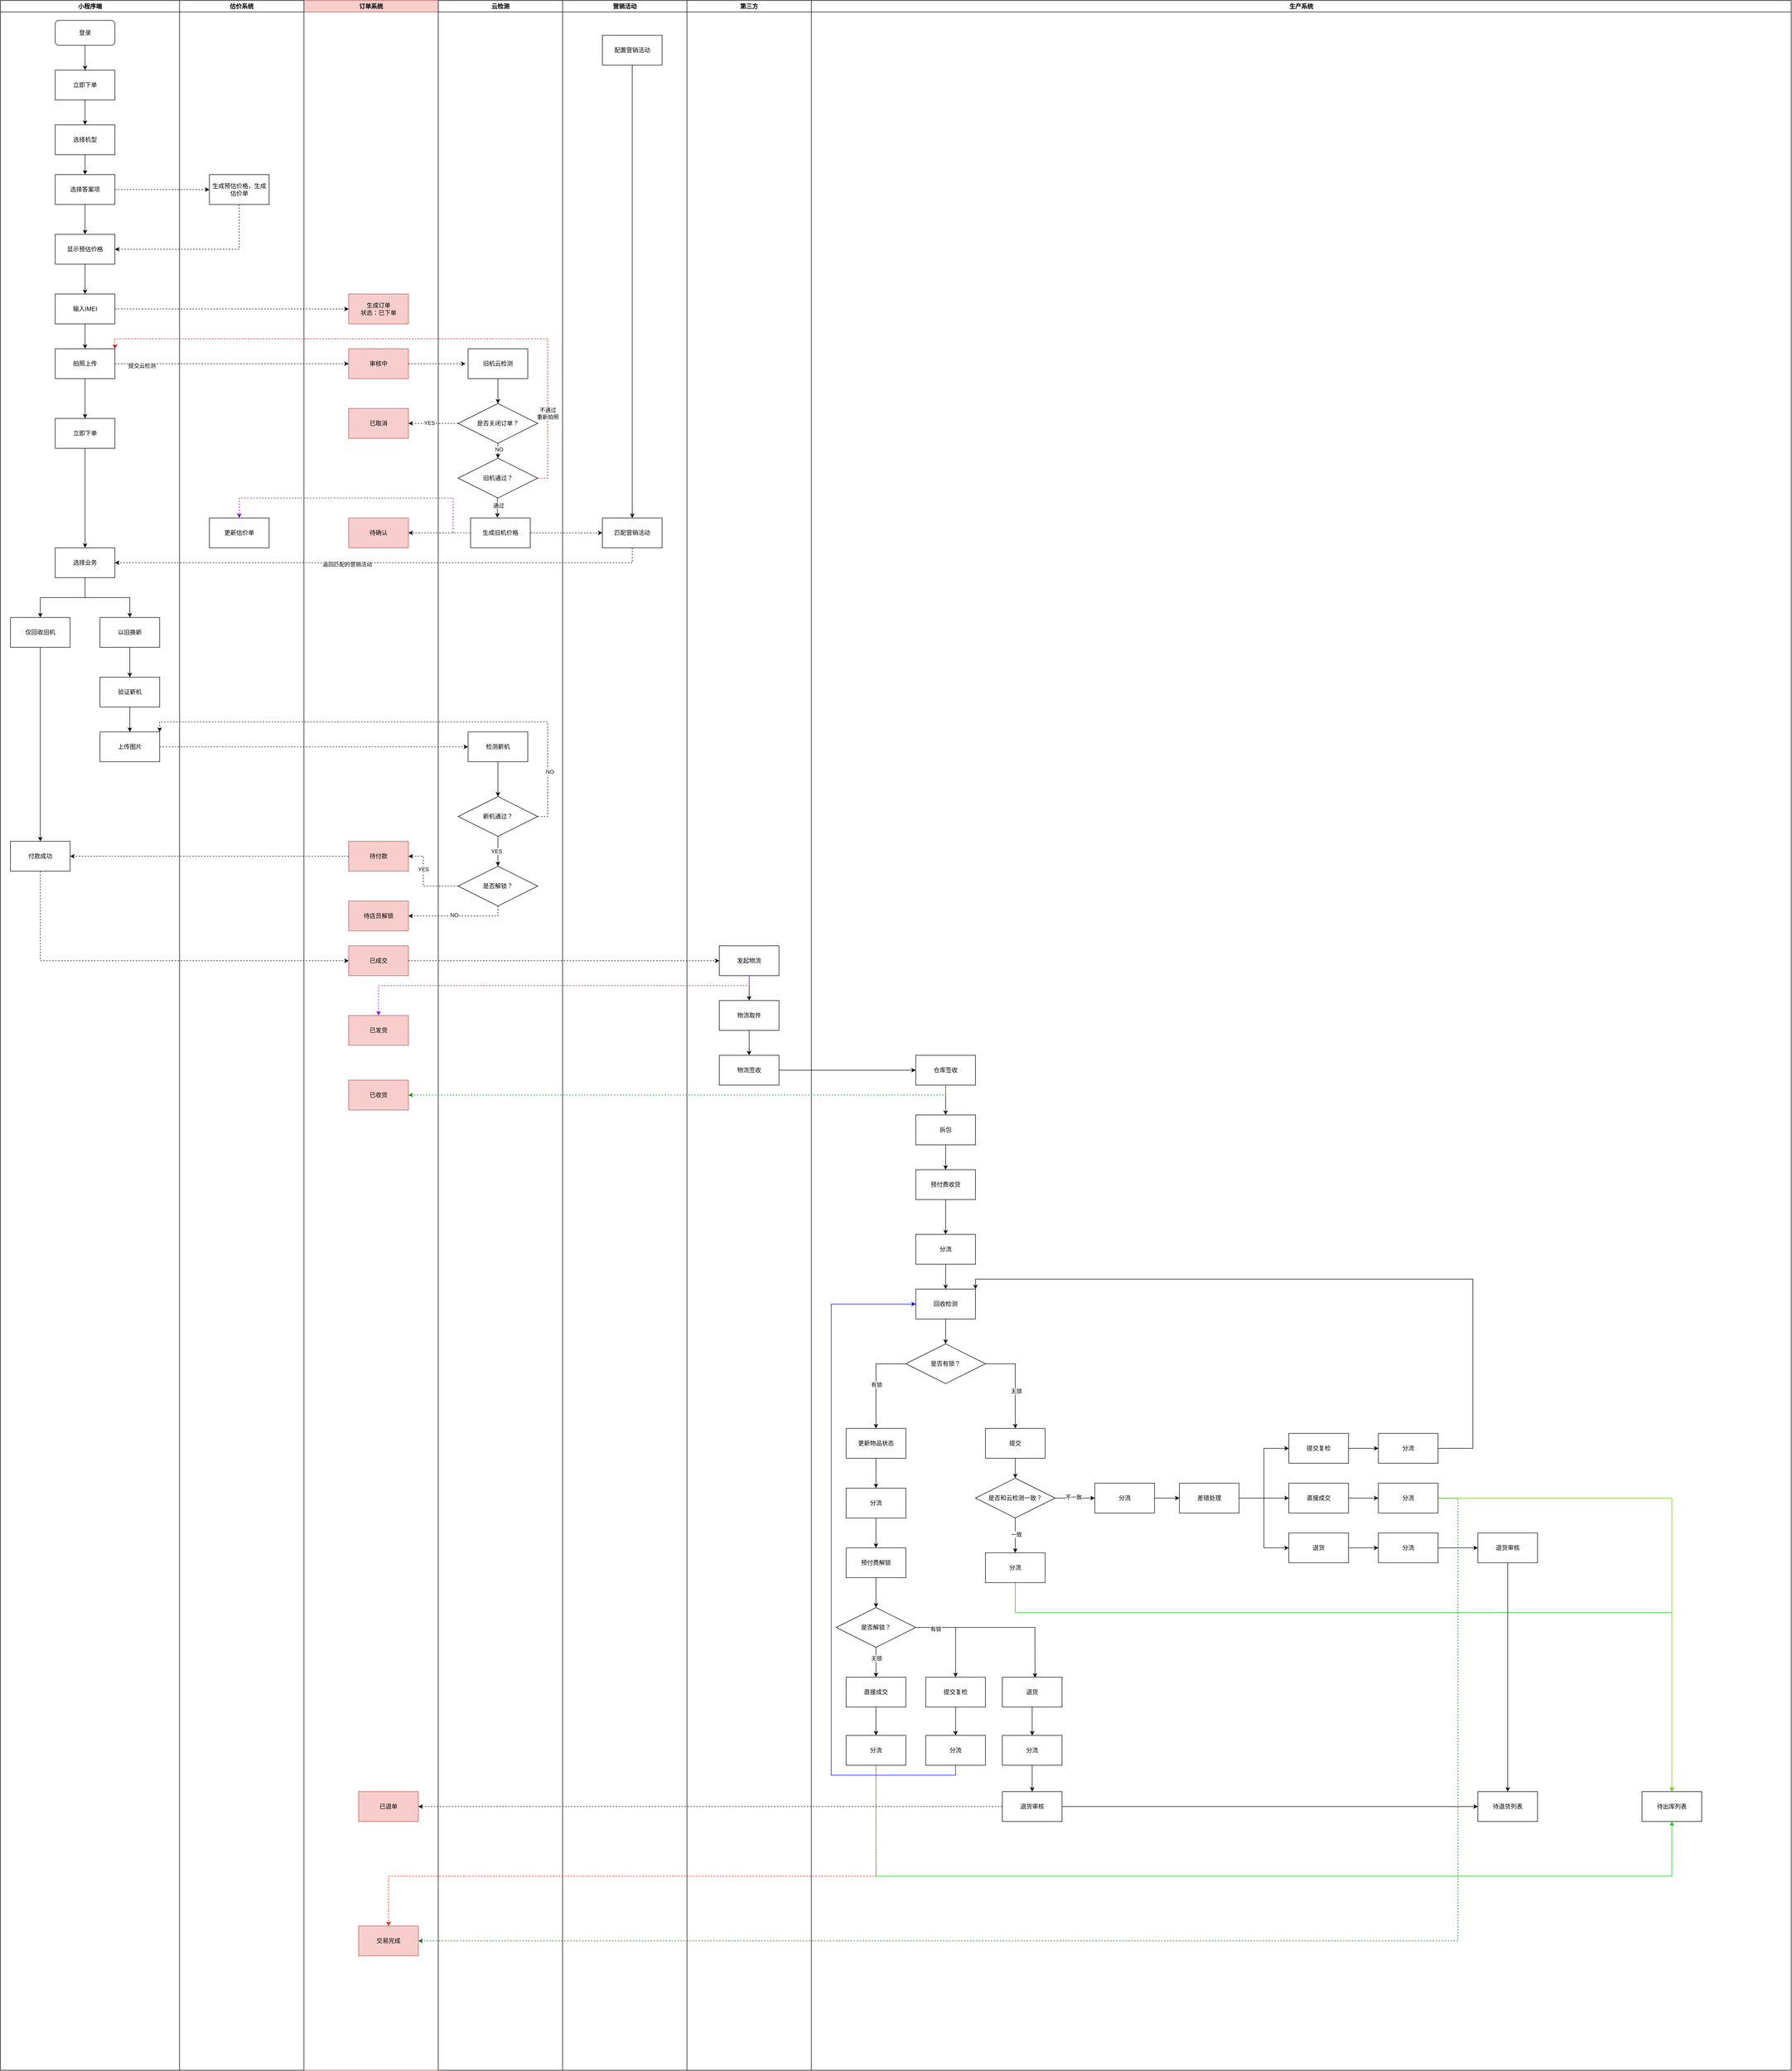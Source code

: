 <mxfile version="21.6.7" type="github">
  <diagram name="第 1 页" id="XB4oAmjrCm1BLJ8wPRMQ">
    <mxGraphModel dx="2555" dy="1794" grid="1" gridSize="10" guides="1" tooltips="1" connect="1" arrows="1" fold="1" page="1" pageScale="1" pageWidth="827" pageHeight="1169" math="0" shadow="0">
      <root>
        <mxCell id="0" />
        <mxCell id="1" parent="0" />
        <mxCell id="VIgHkrXqZLJcSK31Eves-15" value="小程序端" style="swimlane;whiteSpace=wrap;html=1;" vertex="1" parent="1">
          <mxGeometry x="-480" y="-40" width="360" height="4160" as="geometry" />
        </mxCell>
        <mxCell id="VIgHkrXqZLJcSK31Eves-31" style="edgeStyle=orthogonalEdgeStyle;rounded=0;orthogonalLoop=1;jettySize=auto;html=1;exitX=0.5;exitY=1;exitDx=0;exitDy=0;" edge="1" parent="VIgHkrXqZLJcSK31Eves-15" source="VIgHkrXqZLJcSK31Eves-22" target="VIgHkrXqZLJcSK31Eves-30">
          <mxGeometry relative="1" as="geometry" />
        </mxCell>
        <mxCell id="VIgHkrXqZLJcSK31Eves-22" value="登录" style="rounded=1;whiteSpace=wrap;html=1;" vertex="1" parent="VIgHkrXqZLJcSK31Eves-15">
          <mxGeometry x="110" y="40" width="120" height="50" as="geometry" />
        </mxCell>
        <mxCell id="VIgHkrXqZLJcSK31Eves-42" style="edgeStyle=orthogonalEdgeStyle;rounded=0;orthogonalLoop=1;jettySize=auto;html=1;entryX=0.5;entryY=0;entryDx=0;entryDy=0;" edge="1" parent="VIgHkrXqZLJcSK31Eves-15" source="VIgHkrXqZLJcSK31Eves-30" target="VIgHkrXqZLJcSK31Eves-41">
          <mxGeometry relative="1" as="geometry" />
        </mxCell>
        <mxCell id="VIgHkrXqZLJcSK31Eves-30" value="立即下单" style="rounded=0;whiteSpace=wrap;html=1;" vertex="1" parent="VIgHkrXqZLJcSK31Eves-15">
          <mxGeometry x="110" y="140" width="120" height="60" as="geometry" />
        </mxCell>
        <mxCell id="VIgHkrXqZLJcSK31Eves-43" style="edgeStyle=orthogonalEdgeStyle;rounded=0;orthogonalLoop=1;jettySize=auto;html=1;" edge="1" parent="VIgHkrXqZLJcSK31Eves-15" source="VIgHkrXqZLJcSK31Eves-41" target="VIgHkrXqZLJcSK31Eves-40">
          <mxGeometry relative="1" as="geometry" />
        </mxCell>
        <mxCell id="VIgHkrXqZLJcSK31Eves-41" value="选择机型" style="rounded=0;whiteSpace=wrap;html=1;" vertex="1" parent="VIgHkrXqZLJcSK31Eves-15">
          <mxGeometry x="110" y="250" width="120" height="60" as="geometry" />
        </mxCell>
        <mxCell id="VIgHkrXqZLJcSK31Eves-58" style="edgeStyle=orthogonalEdgeStyle;rounded=0;orthogonalLoop=1;jettySize=auto;html=1;exitX=0.5;exitY=1;exitDx=0;exitDy=0;" edge="1" parent="VIgHkrXqZLJcSK31Eves-15" source="VIgHkrXqZLJcSK31Eves-40" target="VIgHkrXqZLJcSK31Eves-51">
          <mxGeometry relative="1" as="geometry" />
        </mxCell>
        <mxCell id="VIgHkrXqZLJcSK31Eves-40" value="选择答案项" style="rounded=0;whiteSpace=wrap;html=1;" vertex="1" parent="VIgHkrXqZLJcSK31Eves-15">
          <mxGeometry x="110" y="350" width="120" height="60" as="geometry" />
        </mxCell>
        <mxCell id="VIgHkrXqZLJcSK31Eves-55" style="edgeStyle=orthogonalEdgeStyle;rounded=0;orthogonalLoop=1;jettySize=auto;html=1;exitX=0.5;exitY=1;exitDx=0;exitDy=0;entryX=0.5;entryY=0;entryDx=0;entryDy=0;" edge="1" parent="VIgHkrXqZLJcSK31Eves-15" source="VIgHkrXqZLJcSK31Eves-51" target="VIgHkrXqZLJcSK31Eves-50">
          <mxGeometry relative="1" as="geometry" />
        </mxCell>
        <mxCell id="VIgHkrXqZLJcSK31Eves-51" value="显示预估价格" style="rounded=0;whiteSpace=wrap;html=1;" vertex="1" parent="VIgHkrXqZLJcSK31Eves-15">
          <mxGeometry x="110" y="470" width="120" height="60" as="geometry" />
        </mxCell>
        <mxCell id="VIgHkrXqZLJcSK31Eves-63" style="edgeStyle=orthogonalEdgeStyle;rounded=0;orthogonalLoop=1;jettySize=auto;html=1;exitX=0.5;exitY=1;exitDx=0;exitDy=0;" edge="1" parent="VIgHkrXqZLJcSK31Eves-15" source="VIgHkrXqZLJcSK31Eves-50" target="VIgHkrXqZLJcSK31Eves-49">
          <mxGeometry relative="1" as="geometry" />
        </mxCell>
        <mxCell id="VIgHkrXqZLJcSK31Eves-50" value="输入IMEI" style="rounded=0;whiteSpace=wrap;html=1;" vertex="1" parent="VIgHkrXqZLJcSK31Eves-15">
          <mxGeometry x="110" y="590" width="120" height="60" as="geometry" />
        </mxCell>
        <mxCell id="VIgHkrXqZLJcSK31Eves-71" style="edgeStyle=orthogonalEdgeStyle;rounded=0;orthogonalLoop=1;jettySize=auto;html=1;exitX=0.5;exitY=1;exitDx=0;exitDy=0;entryX=0.5;entryY=0;entryDx=0;entryDy=0;" edge="1" parent="VIgHkrXqZLJcSK31Eves-15" source="VIgHkrXqZLJcSK31Eves-49" target="VIgHkrXqZLJcSK31Eves-47">
          <mxGeometry relative="1" as="geometry" />
        </mxCell>
        <mxCell id="VIgHkrXqZLJcSK31Eves-49" value="拍照上传" style="rounded=0;whiteSpace=wrap;html=1;" vertex="1" parent="VIgHkrXqZLJcSK31Eves-15">
          <mxGeometry x="110" y="700" width="120" height="60" as="geometry" />
        </mxCell>
        <mxCell id="VIgHkrXqZLJcSK31Eves-89" style="edgeStyle=orthogonalEdgeStyle;rounded=0;orthogonalLoop=1;jettySize=auto;html=1;exitX=0.5;exitY=1;exitDx=0;exitDy=0;entryX=0.5;entryY=0;entryDx=0;entryDy=0;" edge="1" parent="VIgHkrXqZLJcSK31Eves-15" source="VIgHkrXqZLJcSK31Eves-47" target="VIgHkrXqZLJcSK31Eves-77">
          <mxGeometry relative="1" as="geometry" />
        </mxCell>
        <mxCell id="VIgHkrXqZLJcSK31Eves-47" value="立即下单" style="rounded=0;whiteSpace=wrap;html=1;" vertex="1" parent="VIgHkrXqZLJcSK31Eves-15">
          <mxGeometry x="110" y="840" width="120" height="60" as="geometry" />
        </mxCell>
        <mxCell id="VIgHkrXqZLJcSK31Eves-91" style="edgeStyle=orthogonalEdgeStyle;rounded=0;orthogonalLoop=1;jettySize=auto;html=1;exitX=0.5;exitY=1;exitDx=0;exitDy=0;entryX=0.5;entryY=0;entryDx=0;entryDy=0;" edge="1" parent="VIgHkrXqZLJcSK31Eves-15" source="VIgHkrXqZLJcSK31Eves-77" target="VIgHkrXqZLJcSK31Eves-46">
          <mxGeometry relative="1" as="geometry" />
        </mxCell>
        <mxCell id="VIgHkrXqZLJcSK31Eves-92" style="edgeStyle=orthogonalEdgeStyle;rounded=0;orthogonalLoop=1;jettySize=auto;html=1;exitX=0.5;exitY=1;exitDx=0;exitDy=0;entryX=0.5;entryY=0;entryDx=0;entryDy=0;" edge="1" parent="VIgHkrXqZLJcSK31Eves-15" source="VIgHkrXqZLJcSK31Eves-77" target="VIgHkrXqZLJcSK31Eves-90">
          <mxGeometry relative="1" as="geometry" />
        </mxCell>
        <mxCell id="VIgHkrXqZLJcSK31Eves-77" value="选择业务" style="rounded=0;whiteSpace=wrap;html=1;" vertex="1" parent="VIgHkrXqZLJcSK31Eves-15">
          <mxGeometry x="110" y="1100" width="120" height="60" as="geometry" />
        </mxCell>
        <mxCell id="VIgHkrXqZLJcSK31Eves-131" style="edgeStyle=orthogonalEdgeStyle;rounded=0;orthogonalLoop=1;jettySize=auto;html=1;exitX=0.5;exitY=1;exitDx=0;exitDy=0;entryX=0.5;entryY=0;entryDx=0;entryDy=0;" edge="1" parent="VIgHkrXqZLJcSK31Eves-15" source="VIgHkrXqZLJcSK31Eves-46" target="VIgHkrXqZLJcSK31Eves-100">
          <mxGeometry relative="1" as="geometry" />
        </mxCell>
        <mxCell id="VIgHkrXqZLJcSK31Eves-46" value="仅回收旧机" style="rounded=0;whiteSpace=wrap;html=1;" vertex="1" parent="VIgHkrXqZLJcSK31Eves-15">
          <mxGeometry x="20" y="1240" width="120" height="60" as="geometry" />
        </mxCell>
        <mxCell id="VIgHkrXqZLJcSK31Eves-127" style="edgeStyle=orthogonalEdgeStyle;rounded=0;orthogonalLoop=1;jettySize=auto;html=1;exitX=0.5;exitY=1;exitDx=0;exitDy=0;" edge="1" parent="VIgHkrXqZLJcSK31Eves-15" source="VIgHkrXqZLJcSK31Eves-90" target="VIgHkrXqZLJcSK31Eves-76">
          <mxGeometry relative="1" as="geometry" />
        </mxCell>
        <mxCell id="VIgHkrXqZLJcSK31Eves-90" value="以旧换新" style="rounded=0;whiteSpace=wrap;html=1;" vertex="1" parent="VIgHkrXqZLJcSK31Eves-15">
          <mxGeometry x="200" y="1240" width="120" height="60" as="geometry" />
        </mxCell>
        <mxCell id="VIgHkrXqZLJcSK31Eves-128" style="edgeStyle=orthogonalEdgeStyle;rounded=0;orthogonalLoop=1;jettySize=auto;html=1;exitX=0.5;exitY=1;exitDx=0;exitDy=0;entryX=0.5;entryY=0;entryDx=0;entryDy=0;" edge="1" parent="VIgHkrXqZLJcSK31Eves-15" source="VIgHkrXqZLJcSK31Eves-76" target="VIgHkrXqZLJcSK31Eves-79">
          <mxGeometry relative="1" as="geometry" />
        </mxCell>
        <mxCell id="VIgHkrXqZLJcSK31Eves-76" value="验证新机" style="rounded=0;whiteSpace=wrap;html=1;" vertex="1" parent="VIgHkrXqZLJcSK31Eves-15">
          <mxGeometry x="200" y="1360" width="120" height="60" as="geometry" />
        </mxCell>
        <mxCell id="VIgHkrXqZLJcSK31Eves-94" style="edgeStyle=orthogonalEdgeStyle;rounded=0;orthogonalLoop=1;jettySize=auto;html=1;exitX=1;exitY=0.5;exitDx=0;exitDy=0;dashed=1;" edge="1" parent="VIgHkrXqZLJcSK31Eves-15" source="VIgHkrXqZLJcSK31Eves-79">
          <mxGeometry relative="1" as="geometry">
            <mxPoint x="940" y="1500" as="targetPoint" />
          </mxGeometry>
        </mxCell>
        <mxCell id="VIgHkrXqZLJcSK31Eves-79" value="上传图片" style="rounded=0;whiteSpace=wrap;html=1;" vertex="1" parent="VIgHkrXqZLJcSK31Eves-15">
          <mxGeometry x="200" y="1470" width="120" height="60" as="geometry" />
        </mxCell>
        <mxCell id="VIgHkrXqZLJcSK31Eves-100" value="付款成功" style="rounded=0;whiteSpace=wrap;html=1;" vertex="1" parent="VIgHkrXqZLJcSK31Eves-15">
          <mxGeometry x="20" y="1690" width="120" height="60" as="geometry" />
        </mxCell>
        <mxCell id="VIgHkrXqZLJcSK31Eves-17" value="订单系统" style="swimlane;whiteSpace=wrap;html=1;startSize=23;fillColor=#f8cecc;strokeColor=#b85450;" vertex="1" parent="1">
          <mxGeometry x="130" y="-40" width="270" height="4160" as="geometry" />
        </mxCell>
        <mxCell id="VIgHkrXqZLJcSK31Eves-56" value="生成订单&lt;br&gt;状态：已下单" style="rounded=0;whiteSpace=wrap;html=1;fillColor=#f8cecc;strokeColor=#b85450;" vertex="1" parent="VIgHkrXqZLJcSK31Eves-17">
          <mxGeometry x="90" y="590" width="120" height="60" as="geometry" />
        </mxCell>
        <mxCell id="VIgHkrXqZLJcSK31Eves-38" value="审核中" style="rounded=0;whiteSpace=wrap;html=1;fillColor=#f8cecc;strokeColor=#b85450;" vertex="1" parent="VIgHkrXqZLJcSK31Eves-17">
          <mxGeometry x="90" y="700" width="120" height="60" as="geometry" />
        </mxCell>
        <mxCell id="VIgHkrXqZLJcSK31Eves-259" value="已取消" style="rounded=0;whiteSpace=wrap;html=1;fillColor=#f8cecc;strokeColor=#b85450;" vertex="1" parent="VIgHkrXqZLJcSK31Eves-17">
          <mxGeometry x="90" y="820" width="120" height="60" as="geometry" />
        </mxCell>
        <mxCell id="VIgHkrXqZLJcSK31Eves-265" value="待确认" style="rounded=0;whiteSpace=wrap;html=1;fillColor=#f8cecc;strokeColor=#b85450;" vertex="1" parent="VIgHkrXqZLJcSK31Eves-17">
          <mxGeometry x="90" y="1040" width="120" height="60" as="geometry" />
        </mxCell>
        <mxCell id="VIgHkrXqZLJcSK31Eves-268" value="已成交" style="rounded=0;whiteSpace=wrap;html=1;fillColor=#f8cecc;strokeColor=#b85450;" vertex="1" parent="VIgHkrXqZLJcSK31Eves-17">
          <mxGeometry x="90" y="1900" width="120" height="60" as="geometry" />
        </mxCell>
        <mxCell id="VIgHkrXqZLJcSK31Eves-271" value="待店员解锁" style="rounded=0;whiteSpace=wrap;html=1;fillColor=#f8cecc;strokeColor=#b85450;" vertex="1" parent="VIgHkrXqZLJcSK31Eves-17">
          <mxGeometry x="90" y="1810" width="120" height="60" as="geometry" />
        </mxCell>
        <mxCell id="VIgHkrXqZLJcSK31Eves-274" value="待付款" style="rounded=0;whiteSpace=wrap;html=1;fillColor=#f8cecc;strokeColor=#b85450;" vertex="1" parent="VIgHkrXqZLJcSK31Eves-17">
          <mxGeometry x="90" y="1690" width="120" height="60" as="geometry" />
        </mxCell>
        <mxCell id="VIgHkrXqZLJcSK31Eves-278" value="已收货" style="rounded=0;whiteSpace=wrap;html=1;fillColor=#f8cecc;strokeColor=#b85450;" vertex="1" parent="VIgHkrXqZLJcSK31Eves-17">
          <mxGeometry x="90" y="2170" width="120" height="60" as="geometry" />
        </mxCell>
        <mxCell id="VIgHkrXqZLJcSK31Eves-280" value="已退单" style="rounded=0;whiteSpace=wrap;html=1;fillColor=#f8cecc;strokeColor=#b85450;" vertex="1" parent="VIgHkrXqZLJcSK31Eves-17">
          <mxGeometry x="110" y="3600" width="120" height="60" as="geometry" />
        </mxCell>
        <mxCell id="VIgHkrXqZLJcSK31Eves-281" value="交易完成" style="rounded=0;whiteSpace=wrap;html=1;fillColor=#f8cecc;strokeColor=#b85450;" vertex="1" parent="VIgHkrXqZLJcSK31Eves-17">
          <mxGeometry x="110" y="3870" width="120" height="60" as="geometry" />
        </mxCell>
        <mxCell id="VIgHkrXqZLJcSK31Eves-283" value="已发货" style="rounded=0;whiteSpace=wrap;html=1;fillColor=#f8cecc;strokeColor=#b85450;" vertex="1" parent="VIgHkrXqZLJcSK31Eves-17">
          <mxGeometry x="90" y="2040" width="120" height="60" as="geometry" />
        </mxCell>
        <mxCell id="VIgHkrXqZLJcSK31Eves-18" value="云检测" style="swimlane;whiteSpace=wrap;html=1;startSize=23;" vertex="1" parent="1">
          <mxGeometry x="400" y="-40" width="250" height="4160" as="geometry" />
        </mxCell>
        <mxCell id="VIgHkrXqZLJcSK31Eves-66" style="edgeStyle=orthogonalEdgeStyle;rounded=0;orthogonalLoop=1;jettySize=auto;html=1;exitX=0.5;exitY=1;exitDx=0;exitDy=0;entryX=0.5;entryY=0;entryDx=0;entryDy=0;" edge="1" parent="VIgHkrXqZLJcSK31Eves-18" source="VIgHkrXqZLJcSK31Eves-48" target="VIgHkrXqZLJcSK31Eves-65">
          <mxGeometry relative="1" as="geometry" />
        </mxCell>
        <mxCell id="VIgHkrXqZLJcSK31Eves-48" value="旧机云检测" style="rounded=0;whiteSpace=wrap;html=1;" vertex="1" parent="VIgHkrXqZLJcSK31Eves-18">
          <mxGeometry x="60" y="700" width="120" height="60" as="geometry" />
        </mxCell>
        <mxCell id="VIgHkrXqZLJcSK31Eves-254" style="edgeStyle=orthogonalEdgeStyle;rounded=0;orthogonalLoop=1;jettySize=auto;html=1;exitX=0.5;exitY=1;exitDx=0;exitDy=0;entryX=0.5;entryY=0;entryDx=0;entryDy=0;" edge="1" parent="VIgHkrXqZLJcSK31Eves-18" source="VIgHkrXqZLJcSK31Eves-65" target="VIgHkrXqZLJcSK31Eves-253">
          <mxGeometry relative="1" as="geometry" />
        </mxCell>
        <mxCell id="VIgHkrXqZLJcSK31Eves-262" value="NO" style="edgeLabel;html=1;align=center;verticalAlign=middle;resizable=0;points=[];" vertex="1" connectable="0" parent="VIgHkrXqZLJcSK31Eves-254">
          <mxGeometry x="-0.211" y="2" relative="1" as="geometry">
            <mxPoint as="offset" />
          </mxGeometry>
        </mxCell>
        <mxCell id="VIgHkrXqZLJcSK31Eves-65" value="是否关闭订单？" style="rhombus;whiteSpace=wrap;html=1;" vertex="1" parent="VIgHkrXqZLJcSK31Eves-18">
          <mxGeometry x="40" y="810" width="160" height="80" as="geometry" />
        </mxCell>
        <mxCell id="VIgHkrXqZLJcSK31Eves-73" value="生成旧机价格" style="rounded=0;whiteSpace=wrap;html=1;" vertex="1" parent="VIgHkrXqZLJcSK31Eves-18">
          <mxGeometry x="65" y="1040" width="120" height="60" as="geometry" />
        </mxCell>
        <mxCell id="VIgHkrXqZLJcSK31Eves-121" style="edgeStyle=orthogonalEdgeStyle;rounded=0;orthogonalLoop=1;jettySize=auto;html=1;exitX=0.5;exitY=1;exitDx=0;exitDy=0;entryX=0.5;entryY=0;entryDx=0;entryDy=0;" edge="1" parent="VIgHkrXqZLJcSK31Eves-18" source="VIgHkrXqZLJcSK31Eves-75" target="VIgHkrXqZLJcSK31Eves-120">
          <mxGeometry relative="1" as="geometry" />
        </mxCell>
        <mxCell id="VIgHkrXqZLJcSK31Eves-75" value="检测新机" style="rounded=0;whiteSpace=wrap;html=1;" vertex="1" parent="VIgHkrXqZLJcSK31Eves-18">
          <mxGeometry x="60" y="1470" width="120" height="60" as="geometry" />
        </mxCell>
        <mxCell id="VIgHkrXqZLJcSK31Eves-122" style="edgeStyle=orthogonalEdgeStyle;rounded=0;orthogonalLoop=1;jettySize=auto;html=1;exitX=0.5;exitY=1;exitDx=0;exitDy=0;entryX=0.5;entryY=0;entryDx=0;entryDy=0;" edge="1" parent="VIgHkrXqZLJcSK31Eves-18" source="VIgHkrXqZLJcSK31Eves-120" target="VIgHkrXqZLJcSK31Eves-119">
          <mxGeometry relative="1" as="geometry" />
        </mxCell>
        <mxCell id="VIgHkrXqZLJcSK31Eves-123" value="YES" style="edgeLabel;html=1;align=center;verticalAlign=middle;resizable=0;points=[];" vertex="1" connectable="0" parent="VIgHkrXqZLJcSK31Eves-122">
          <mxGeometry x="0.006" y="-3" relative="1" as="geometry">
            <mxPoint as="offset" />
          </mxGeometry>
        </mxCell>
        <mxCell id="VIgHkrXqZLJcSK31Eves-120" value="新机通过？" style="rhombus;whiteSpace=wrap;html=1;" vertex="1" parent="VIgHkrXqZLJcSK31Eves-18">
          <mxGeometry x="40" y="1600" width="160" height="80" as="geometry" />
        </mxCell>
        <mxCell id="VIgHkrXqZLJcSK31Eves-119" value="是否解锁？" style="rhombus;whiteSpace=wrap;html=1;" vertex="1" parent="VIgHkrXqZLJcSK31Eves-18">
          <mxGeometry x="40" y="1740" width="160" height="80" as="geometry" />
        </mxCell>
        <mxCell id="VIgHkrXqZLJcSK31Eves-255" style="edgeStyle=orthogonalEdgeStyle;rounded=0;orthogonalLoop=1;jettySize=auto;html=1;exitX=0.5;exitY=1;exitDx=0;exitDy=0;entryX=0.449;entryY=-0.011;entryDx=0;entryDy=0;entryPerimeter=0;" edge="1" parent="VIgHkrXqZLJcSK31Eves-18" source="VIgHkrXqZLJcSK31Eves-253" target="VIgHkrXqZLJcSK31Eves-73">
          <mxGeometry relative="1" as="geometry" />
        </mxCell>
        <mxCell id="VIgHkrXqZLJcSK31Eves-256" value="通过" style="edgeLabel;html=1;align=center;verticalAlign=middle;resizable=0;points=[];" vertex="1" connectable="0" parent="VIgHkrXqZLJcSK31Eves-255">
          <mxGeometry x="-0.237" y="2" relative="1" as="geometry">
            <mxPoint as="offset" />
          </mxGeometry>
        </mxCell>
        <mxCell id="VIgHkrXqZLJcSK31Eves-253" value="旧机通过？" style="rhombus;whiteSpace=wrap;html=1;" vertex="1" parent="VIgHkrXqZLJcSK31Eves-18">
          <mxGeometry x="40" y="920" width="160" height="80" as="geometry" />
        </mxCell>
        <mxCell id="VIgHkrXqZLJcSK31Eves-19" value="营销活动" style="swimlane;whiteSpace=wrap;html=1;" vertex="1" parent="1">
          <mxGeometry x="650" y="-40" width="250" height="4160" as="geometry" />
        </mxCell>
        <mxCell id="VIgHkrXqZLJcSK31Eves-80" value="匹配营销活动" style="rounded=0;whiteSpace=wrap;html=1;" vertex="1" parent="VIgHkrXqZLJcSK31Eves-19">
          <mxGeometry x="80" y="1040" width="120" height="60" as="geometry" />
        </mxCell>
        <mxCell id="VIgHkrXqZLJcSK31Eves-93" style="edgeStyle=orthogonalEdgeStyle;rounded=0;orthogonalLoop=1;jettySize=auto;html=1;exitX=0.5;exitY=1;exitDx=0;exitDy=0;" edge="1" parent="VIgHkrXqZLJcSK31Eves-19" source="VIgHkrXqZLJcSK31Eves-44" target="VIgHkrXqZLJcSK31Eves-80">
          <mxGeometry relative="1" as="geometry" />
        </mxCell>
        <mxCell id="VIgHkrXqZLJcSK31Eves-44" value="配置营销活动" style="rounded=0;whiteSpace=wrap;html=1;" vertex="1" parent="VIgHkrXqZLJcSK31Eves-19">
          <mxGeometry x="80" y="70" width="120" height="60" as="geometry" />
        </mxCell>
        <mxCell id="VIgHkrXqZLJcSK31Eves-20" value="第三方" style="swimlane;whiteSpace=wrap;html=1;" vertex="1" parent="1">
          <mxGeometry x="900" y="-40" width="250" height="4160" as="geometry" />
        </mxCell>
        <mxCell id="VIgHkrXqZLJcSK31Eves-144" style="edgeStyle=orthogonalEdgeStyle;rounded=0;orthogonalLoop=1;jettySize=auto;html=1;exitX=0.5;exitY=1;exitDx=0;exitDy=0;entryX=0.5;entryY=0;entryDx=0;entryDy=0;" edge="1" parent="VIgHkrXqZLJcSK31Eves-20" source="VIgHkrXqZLJcSK31Eves-143" target="VIgHkrXqZLJcSK31Eves-142">
          <mxGeometry relative="1" as="geometry" />
        </mxCell>
        <mxCell id="VIgHkrXqZLJcSK31Eves-143" value="发起物流" style="rounded=0;whiteSpace=wrap;html=1;" vertex="1" parent="VIgHkrXqZLJcSK31Eves-20">
          <mxGeometry x="65" y="1900" width="120" height="60" as="geometry" />
        </mxCell>
        <mxCell id="VIgHkrXqZLJcSK31Eves-145" style="edgeStyle=orthogonalEdgeStyle;rounded=0;orthogonalLoop=1;jettySize=auto;html=1;exitX=0.5;exitY=1;exitDx=0;exitDy=0;entryX=0.5;entryY=0;entryDx=0;entryDy=0;" edge="1" parent="VIgHkrXqZLJcSK31Eves-20" source="VIgHkrXqZLJcSK31Eves-142" target="VIgHkrXqZLJcSK31Eves-141">
          <mxGeometry relative="1" as="geometry" />
        </mxCell>
        <mxCell id="VIgHkrXqZLJcSK31Eves-142" value="物流取件" style="rounded=0;whiteSpace=wrap;html=1;" vertex="1" parent="VIgHkrXqZLJcSK31Eves-20">
          <mxGeometry x="65" y="2010" width="120" height="60" as="geometry" />
        </mxCell>
        <mxCell id="VIgHkrXqZLJcSK31Eves-141" value="物流签收" style="rounded=0;whiteSpace=wrap;html=1;" vertex="1" parent="VIgHkrXqZLJcSK31Eves-20">
          <mxGeometry x="65" y="2120" width="120" height="60" as="geometry" />
        </mxCell>
        <mxCell id="VIgHkrXqZLJcSK31Eves-21" value="生产系统" style="swimlane;whiteSpace=wrap;html=1;" vertex="1" parent="1">
          <mxGeometry x="1150" y="-40" width="1970" height="4160" as="geometry" />
        </mxCell>
        <mxCell id="VIgHkrXqZLJcSK31Eves-151" style="edgeStyle=orthogonalEdgeStyle;rounded=0;orthogonalLoop=1;jettySize=auto;html=1;exitX=0.5;exitY=1;exitDx=0;exitDy=0;entryX=0.5;entryY=0;entryDx=0;entryDy=0;" edge="1" parent="VIgHkrXqZLJcSK31Eves-21" source="VIgHkrXqZLJcSK31Eves-140" target="VIgHkrXqZLJcSK31Eves-139">
          <mxGeometry relative="1" as="geometry" />
        </mxCell>
        <mxCell id="VIgHkrXqZLJcSK31Eves-140" value="仓库签收" style="rounded=0;whiteSpace=wrap;html=1;" vertex="1" parent="VIgHkrXqZLJcSK31Eves-21">
          <mxGeometry x="210" y="2120" width="120" height="60" as="geometry" />
        </mxCell>
        <mxCell id="VIgHkrXqZLJcSK31Eves-148" style="edgeStyle=orthogonalEdgeStyle;rounded=0;orthogonalLoop=1;jettySize=auto;html=1;exitX=0.5;exitY=1;exitDx=0;exitDy=0;entryX=0.5;entryY=0;entryDx=0;entryDy=0;" edge="1" parent="VIgHkrXqZLJcSK31Eves-21" source="VIgHkrXqZLJcSK31Eves-139" target="VIgHkrXqZLJcSK31Eves-138">
          <mxGeometry relative="1" as="geometry" />
        </mxCell>
        <mxCell id="VIgHkrXqZLJcSK31Eves-139" value="拆包" style="rounded=0;whiteSpace=wrap;html=1;" vertex="1" parent="VIgHkrXqZLJcSK31Eves-21">
          <mxGeometry x="210" y="2240" width="120" height="60" as="geometry" />
        </mxCell>
        <mxCell id="VIgHkrXqZLJcSK31Eves-149" style="edgeStyle=orthogonalEdgeStyle;rounded=0;orthogonalLoop=1;jettySize=auto;html=1;exitX=0.5;exitY=1;exitDx=0;exitDy=0;" edge="1" parent="VIgHkrXqZLJcSK31Eves-21" source="VIgHkrXqZLJcSK31Eves-138" target="VIgHkrXqZLJcSK31Eves-137">
          <mxGeometry relative="1" as="geometry" />
        </mxCell>
        <mxCell id="VIgHkrXqZLJcSK31Eves-138" value="预付费收货" style="rounded=0;whiteSpace=wrap;html=1;" vertex="1" parent="VIgHkrXqZLJcSK31Eves-21">
          <mxGeometry x="210" y="2350" width="120" height="60" as="geometry" />
        </mxCell>
        <mxCell id="VIgHkrXqZLJcSK31Eves-150" style="edgeStyle=orthogonalEdgeStyle;rounded=0;orthogonalLoop=1;jettySize=auto;html=1;exitX=0.5;exitY=1;exitDx=0;exitDy=0;entryX=0.5;entryY=0;entryDx=0;entryDy=0;" edge="1" parent="VIgHkrXqZLJcSK31Eves-21" source="VIgHkrXqZLJcSK31Eves-137" target="VIgHkrXqZLJcSK31Eves-136">
          <mxGeometry relative="1" as="geometry" />
        </mxCell>
        <mxCell id="VIgHkrXqZLJcSK31Eves-137" value="分流" style="rounded=0;whiteSpace=wrap;html=1;" vertex="1" parent="VIgHkrXqZLJcSK31Eves-21">
          <mxGeometry x="210" y="2480" width="120" height="60" as="geometry" />
        </mxCell>
        <mxCell id="VIgHkrXqZLJcSK31Eves-190" style="edgeStyle=orthogonalEdgeStyle;rounded=0;orthogonalLoop=1;jettySize=auto;html=1;exitX=0.5;exitY=1;exitDx=0;exitDy=0;entryX=0.5;entryY=0;entryDx=0;entryDy=0;" edge="1" parent="VIgHkrXqZLJcSK31Eves-21" source="VIgHkrXqZLJcSK31Eves-136" target="VIgHkrXqZLJcSK31Eves-189">
          <mxGeometry relative="1" as="geometry" />
        </mxCell>
        <mxCell id="VIgHkrXqZLJcSK31Eves-136" value="回收检测" style="rounded=0;whiteSpace=wrap;html=1;" vertex="1" parent="VIgHkrXqZLJcSK31Eves-21">
          <mxGeometry x="210" y="2590" width="120" height="60" as="geometry" />
        </mxCell>
        <mxCell id="VIgHkrXqZLJcSK31Eves-195" style="edgeStyle=orthogonalEdgeStyle;rounded=0;orthogonalLoop=1;jettySize=auto;html=1;exitX=0.5;exitY=1;exitDx=0;exitDy=0;entryX=0.5;entryY=0;entryDx=0;entryDy=0;" edge="1" parent="VIgHkrXqZLJcSK31Eves-21" source="VIgHkrXqZLJcSK31Eves-135" target="VIgHkrXqZLJcSK31Eves-133">
          <mxGeometry relative="1" as="geometry" />
        </mxCell>
        <mxCell id="VIgHkrXqZLJcSK31Eves-135" value="更新物品状态" style="rounded=0;whiteSpace=wrap;html=1;" vertex="1" parent="VIgHkrXqZLJcSK31Eves-21">
          <mxGeometry x="70" y="2870" width="120" height="60" as="geometry" />
        </mxCell>
        <mxCell id="VIgHkrXqZLJcSK31Eves-214" style="edgeStyle=orthogonalEdgeStyle;rounded=0;orthogonalLoop=1;jettySize=auto;html=1;exitX=0.5;exitY=1;exitDx=0;exitDy=0;" edge="1" parent="VIgHkrXqZLJcSK31Eves-21" source="VIgHkrXqZLJcSK31Eves-134" target="VIgHkrXqZLJcSK31Eves-187">
          <mxGeometry relative="1" as="geometry" />
        </mxCell>
        <mxCell id="VIgHkrXqZLJcSK31Eves-134" value="提交" style="rounded=0;whiteSpace=wrap;html=1;" vertex="1" parent="VIgHkrXqZLJcSK31Eves-21">
          <mxGeometry x="350" y="2870" width="120" height="60" as="geometry" />
        </mxCell>
        <mxCell id="VIgHkrXqZLJcSK31Eves-191" style="edgeStyle=orthogonalEdgeStyle;rounded=0;orthogonalLoop=1;jettySize=auto;html=1;exitX=0;exitY=0.5;exitDx=0;exitDy=0;entryX=0.5;entryY=0;entryDx=0;entryDy=0;" edge="1" parent="VIgHkrXqZLJcSK31Eves-21" source="VIgHkrXqZLJcSK31Eves-189" target="VIgHkrXqZLJcSK31Eves-135">
          <mxGeometry relative="1" as="geometry" />
        </mxCell>
        <mxCell id="VIgHkrXqZLJcSK31Eves-192" value="有锁" style="edgeLabel;html=1;align=center;verticalAlign=middle;resizable=0;points=[];" vertex="1" connectable="0" parent="VIgHkrXqZLJcSK31Eves-191">
          <mxGeometry x="0.072" y="1" relative="1" as="geometry">
            <mxPoint as="offset" />
          </mxGeometry>
        </mxCell>
        <mxCell id="VIgHkrXqZLJcSK31Eves-193" style="edgeStyle=orthogonalEdgeStyle;rounded=0;orthogonalLoop=1;jettySize=auto;html=1;exitX=1;exitY=0.5;exitDx=0;exitDy=0;entryX=0.5;entryY=0;entryDx=0;entryDy=0;" edge="1" parent="VIgHkrXqZLJcSK31Eves-21" source="VIgHkrXqZLJcSK31Eves-189" target="VIgHkrXqZLJcSK31Eves-134">
          <mxGeometry relative="1" as="geometry" />
        </mxCell>
        <mxCell id="VIgHkrXqZLJcSK31Eves-194" value="无锁" style="edgeLabel;html=1;align=center;verticalAlign=middle;resizable=0;points=[];" vertex="1" connectable="0" parent="VIgHkrXqZLJcSK31Eves-193">
          <mxGeometry x="0.212" y="2" relative="1" as="geometry">
            <mxPoint as="offset" />
          </mxGeometry>
        </mxCell>
        <mxCell id="VIgHkrXqZLJcSK31Eves-189" value="是否有锁？" style="rhombus;whiteSpace=wrap;html=1;" vertex="1" parent="VIgHkrXqZLJcSK31Eves-21">
          <mxGeometry x="190" y="2700" width="160" height="80" as="geometry" />
        </mxCell>
        <mxCell id="VIgHkrXqZLJcSK31Eves-196" style="edgeStyle=orthogonalEdgeStyle;rounded=0;orthogonalLoop=1;jettySize=auto;html=1;exitX=0.5;exitY=1;exitDx=0;exitDy=0;entryX=0.5;entryY=0;entryDx=0;entryDy=0;" edge="1" parent="VIgHkrXqZLJcSK31Eves-21" source="VIgHkrXqZLJcSK31Eves-133" target="VIgHkrXqZLJcSK31Eves-171">
          <mxGeometry relative="1" as="geometry" />
        </mxCell>
        <mxCell id="VIgHkrXqZLJcSK31Eves-133" value="分流" style="rounded=0;whiteSpace=wrap;html=1;" vertex="1" parent="VIgHkrXqZLJcSK31Eves-21">
          <mxGeometry x="70" y="2990" width="120" height="60" as="geometry" />
        </mxCell>
        <mxCell id="VIgHkrXqZLJcSK31Eves-197" style="edgeStyle=orthogonalEdgeStyle;rounded=0;orthogonalLoop=1;jettySize=auto;html=1;exitX=0.5;exitY=1;exitDx=0;exitDy=0;entryX=0.5;entryY=0;entryDx=0;entryDy=0;" edge="1" parent="VIgHkrXqZLJcSK31Eves-21" source="VIgHkrXqZLJcSK31Eves-171" target="VIgHkrXqZLJcSK31Eves-188">
          <mxGeometry relative="1" as="geometry" />
        </mxCell>
        <mxCell id="VIgHkrXqZLJcSK31Eves-171" value="预付费解锁" style="rounded=0;whiteSpace=wrap;html=1;" vertex="1" parent="VIgHkrXqZLJcSK31Eves-21">
          <mxGeometry x="70" y="3110" width="120" height="60" as="geometry" />
        </mxCell>
        <mxCell id="VIgHkrXqZLJcSK31Eves-208" style="edgeStyle=orthogonalEdgeStyle;rounded=0;orthogonalLoop=1;jettySize=auto;html=1;exitX=0.5;exitY=1;exitDx=0;exitDy=0;entryX=0.5;entryY=0;entryDx=0;entryDy=0;" edge="1" parent="VIgHkrXqZLJcSK31Eves-21" source="VIgHkrXqZLJcSK31Eves-188" target="VIgHkrXqZLJcSK31Eves-170">
          <mxGeometry relative="1" as="geometry" />
        </mxCell>
        <mxCell id="VIgHkrXqZLJcSK31Eves-212" value="无锁" style="edgeLabel;html=1;align=center;verticalAlign=middle;resizable=0;points=[];" vertex="1" connectable="0" parent="VIgHkrXqZLJcSK31Eves-208">
          <mxGeometry x="-0.272" y="1" relative="1" as="geometry">
            <mxPoint as="offset" />
          </mxGeometry>
        </mxCell>
        <mxCell id="VIgHkrXqZLJcSK31Eves-209" style="edgeStyle=orthogonalEdgeStyle;rounded=0;orthogonalLoop=1;jettySize=auto;html=1;exitX=1;exitY=0.5;exitDx=0;exitDy=0;entryX=0.5;entryY=0;entryDx=0;entryDy=0;" edge="1" parent="VIgHkrXqZLJcSK31Eves-21" source="VIgHkrXqZLJcSK31Eves-188" target="VIgHkrXqZLJcSK31Eves-167">
          <mxGeometry relative="1" as="geometry" />
        </mxCell>
        <mxCell id="VIgHkrXqZLJcSK31Eves-210" style="edgeStyle=orthogonalEdgeStyle;rounded=0;orthogonalLoop=1;jettySize=auto;html=1;exitX=1;exitY=0.5;exitDx=0;exitDy=0;entryX=0.547;entryY=0.017;entryDx=0;entryDy=0;entryPerimeter=0;" edge="1" parent="VIgHkrXqZLJcSK31Eves-21" source="VIgHkrXqZLJcSK31Eves-188" target="VIgHkrXqZLJcSK31Eves-166">
          <mxGeometry relative="1" as="geometry" />
        </mxCell>
        <mxCell id="VIgHkrXqZLJcSK31Eves-211" value="有锁" style="edgeLabel;html=1;align=center;verticalAlign=middle;resizable=0;points=[];" vertex="1" connectable="0" parent="VIgHkrXqZLJcSK31Eves-210">
          <mxGeometry x="-0.767" y="-3" relative="1" as="geometry">
            <mxPoint as="offset" />
          </mxGeometry>
        </mxCell>
        <mxCell id="VIgHkrXqZLJcSK31Eves-188" value="是否解锁？" style="rhombus;whiteSpace=wrap;html=1;" vertex="1" parent="VIgHkrXqZLJcSK31Eves-21">
          <mxGeometry x="50" y="3230" width="160" height="80" as="geometry" />
        </mxCell>
        <mxCell id="VIgHkrXqZLJcSK31Eves-244" style="edgeStyle=orthogonalEdgeStyle;rounded=0;orthogonalLoop=1;jettySize=auto;html=1;exitX=0.5;exitY=1;exitDx=0;exitDy=0;entryX=0.5;entryY=0;entryDx=0;entryDy=0;" edge="1" parent="VIgHkrXqZLJcSK31Eves-21" source="VIgHkrXqZLJcSK31Eves-170" target="VIgHkrXqZLJcSK31Eves-243">
          <mxGeometry relative="1" as="geometry" />
        </mxCell>
        <mxCell id="VIgHkrXqZLJcSK31Eves-170" value="直接成交" style="rounded=0;whiteSpace=wrap;html=1;" vertex="1" parent="VIgHkrXqZLJcSK31Eves-21">
          <mxGeometry x="70" y="3370" width="120" height="60" as="geometry" />
        </mxCell>
        <mxCell id="VIgHkrXqZLJcSK31Eves-245" style="edgeStyle=orthogonalEdgeStyle;rounded=0;orthogonalLoop=1;jettySize=auto;html=1;exitX=0.5;exitY=1;exitDx=0;exitDy=0;entryX=0.5;entryY=0;entryDx=0;entryDy=0;" edge="1" parent="VIgHkrXqZLJcSK31Eves-21" source="VIgHkrXqZLJcSK31Eves-167" target="VIgHkrXqZLJcSK31Eves-242">
          <mxGeometry relative="1" as="geometry" />
        </mxCell>
        <mxCell id="VIgHkrXqZLJcSK31Eves-167" value="提交复检" style="rounded=0;whiteSpace=wrap;html=1;" vertex="1" parent="VIgHkrXqZLJcSK31Eves-21">
          <mxGeometry x="230" y="3370" width="120" height="60" as="geometry" />
        </mxCell>
        <mxCell id="VIgHkrXqZLJcSK31Eves-213" style="edgeStyle=orthogonalEdgeStyle;rounded=0;orthogonalLoop=1;jettySize=auto;html=1;exitX=0.5;exitY=1;exitDx=0;exitDy=0;" edge="1" parent="VIgHkrXqZLJcSK31Eves-21" source="VIgHkrXqZLJcSK31Eves-166" target="VIgHkrXqZLJcSK31Eves-165">
          <mxGeometry relative="1" as="geometry" />
        </mxCell>
        <mxCell id="VIgHkrXqZLJcSK31Eves-166" value="退货" style="rounded=0;whiteSpace=wrap;html=1;" vertex="1" parent="VIgHkrXqZLJcSK31Eves-21">
          <mxGeometry x="384" y="3370" width="120" height="60" as="geometry" />
        </mxCell>
        <mxCell id="VIgHkrXqZLJcSK31Eves-241" style="edgeStyle=orthogonalEdgeStyle;rounded=0;orthogonalLoop=1;jettySize=auto;html=1;exitX=0.5;exitY=1;exitDx=0;exitDy=0;entryX=0.5;entryY=0;entryDx=0;entryDy=0;" edge="1" parent="VIgHkrXqZLJcSK31Eves-21" source="VIgHkrXqZLJcSK31Eves-165" target="VIgHkrXqZLJcSK31Eves-164">
          <mxGeometry relative="1" as="geometry" />
        </mxCell>
        <mxCell id="VIgHkrXqZLJcSK31Eves-165" value="分流" style="rounded=0;whiteSpace=wrap;html=1;" vertex="1" parent="VIgHkrXqZLJcSK31Eves-21">
          <mxGeometry x="384" y="3487" width="120" height="60" as="geometry" />
        </mxCell>
        <mxCell id="VIgHkrXqZLJcSK31Eves-230" style="edgeStyle=orthogonalEdgeStyle;rounded=0;orthogonalLoop=1;jettySize=auto;html=1;exitX=1;exitY=0.5;exitDx=0;exitDy=0;" edge="1" parent="VIgHkrXqZLJcSK31Eves-21" source="VIgHkrXqZLJcSK31Eves-164" target="VIgHkrXqZLJcSK31Eves-163">
          <mxGeometry relative="1" as="geometry" />
        </mxCell>
        <mxCell id="VIgHkrXqZLJcSK31Eves-164" value="退货审核" style="rounded=0;whiteSpace=wrap;html=1;" vertex="1" parent="VIgHkrXqZLJcSK31Eves-21">
          <mxGeometry x="384" y="3600" width="120" height="60" as="geometry" />
        </mxCell>
        <mxCell id="VIgHkrXqZLJcSK31Eves-216" style="edgeStyle=orthogonalEdgeStyle;rounded=0;orthogonalLoop=1;jettySize=auto;html=1;exitX=0.5;exitY=1;exitDx=0;exitDy=0;entryX=0.5;entryY=0;entryDx=0;entryDy=0;" edge="1" parent="VIgHkrXqZLJcSK31Eves-21" source="VIgHkrXqZLJcSK31Eves-187" target="VIgHkrXqZLJcSK31Eves-107">
          <mxGeometry relative="1" as="geometry" />
        </mxCell>
        <mxCell id="VIgHkrXqZLJcSK31Eves-218" value="一致" style="edgeLabel;html=1;align=center;verticalAlign=middle;resizable=0;points=[];" vertex="1" connectable="0" parent="VIgHkrXqZLJcSK31Eves-216">
          <mxGeometry x="-0.067" y="2" relative="1" as="geometry">
            <mxPoint as="offset" />
          </mxGeometry>
        </mxCell>
        <mxCell id="VIgHkrXqZLJcSK31Eves-224" style="edgeStyle=orthogonalEdgeStyle;rounded=0;orthogonalLoop=1;jettySize=auto;html=1;exitX=1;exitY=0.5;exitDx=0;exitDy=0;" edge="1" parent="VIgHkrXqZLJcSK31Eves-21" source="VIgHkrXqZLJcSK31Eves-187" target="VIgHkrXqZLJcSK31Eves-108">
          <mxGeometry relative="1" as="geometry" />
        </mxCell>
        <mxCell id="VIgHkrXqZLJcSK31Eves-225" value="不一致" style="edgeLabel;html=1;align=center;verticalAlign=middle;resizable=0;points=[];" vertex="1" connectable="0" parent="VIgHkrXqZLJcSK31Eves-224">
          <mxGeometry x="-0.071" y="2" relative="1" as="geometry">
            <mxPoint as="offset" />
          </mxGeometry>
        </mxCell>
        <mxCell id="VIgHkrXqZLJcSK31Eves-187" value="是否和云检测一致？" style="rhombus;whiteSpace=wrap;html=1;" vertex="1" parent="VIgHkrXqZLJcSK31Eves-21">
          <mxGeometry x="330" y="2970" width="160" height="80" as="geometry" />
        </mxCell>
        <mxCell id="VIgHkrXqZLJcSK31Eves-226" style="edgeStyle=orthogonalEdgeStyle;rounded=0;orthogonalLoop=1;jettySize=auto;html=1;exitX=1;exitY=0.5;exitDx=0;exitDy=0;entryX=0;entryY=0.5;entryDx=0;entryDy=0;" edge="1" parent="VIgHkrXqZLJcSK31Eves-21" source="VIgHkrXqZLJcSK31Eves-108" target="VIgHkrXqZLJcSK31Eves-106">
          <mxGeometry relative="1" as="geometry" />
        </mxCell>
        <mxCell id="VIgHkrXqZLJcSK31Eves-108" value="分流" style="rounded=0;whiteSpace=wrap;html=1;" vertex="1" parent="VIgHkrXqZLJcSK31Eves-21">
          <mxGeometry x="570" y="2980" width="120" height="60" as="geometry" />
        </mxCell>
        <mxCell id="VIgHkrXqZLJcSK31Eves-240" style="edgeStyle=orthogonalEdgeStyle;rounded=0;orthogonalLoop=1;jettySize=auto;html=1;exitX=0.5;exitY=1;exitDx=0;exitDy=0;entryX=0.5;entryY=0;entryDx=0;entryDy=0;strokeColor=#00CC00;" edge="1" parent="VIgHkrXqZLJcSK31Eves-21" source="VIgHkrXqZLJcSK31Eves-107" target="VIgHkrXqZLJcSK31Eves-156">
          <mxGeometry relative="1" as="geometry">
            <Array as="points">
              <mxPoint x="410" y="3240" />
              <mxPoint x="1730" y="3240" />
            </Array>
          </mxGeometry>
        </mxCell>
        <mxCell id="VIgHkrXqZLJcSK31Eves-107" value="分流" style="rounded=0;whiteSpace=wrap;html=1;" vertex="1" parent="VIgHkrXqZLJcSK31Eves-21">
          <mxGeometry x="350" y="3120" width="120" height="60" as="geometry" />
        </mxCell>
        <mxCell id="VIgHkrXqZLJcSK31Eves-227" style="edgeStyle=orthogonalEdgeStyle;rounded=0;orthogonalLoop=1;jettySize=auto;html=1;exitX=1;exitY=0.5;exitDx=0;exitDy=0;entryX=0;entryY=0.5;entryDx=0;entryDy=0;" edge="1" parent="VIgHkrXqZLJcSK31Eves-21" source="VIgHkrXqZLJcSK31Eves-106" target="VIgHkrXqZLJcSK31Eves-104">
          <mxGeometry relative="1" as="geometry" />
        </mxCell>
        <mxCell id="VIgHkrXqZLJcSK31Eves-228" style="edgeStyle=orthogonalEdgeStyle;rounded=0;orthogonalLoop=1;jettySize=auto;html=1;exitX=1;exitY=0.5;exitDx=0;exitDy=0;entryX=0;entryY=0.5;entryDx=0;entryDy=0;" edge="1" parent="VIgHkrXqZLJcSK31Eves-21" source="VIgHkrXqZLJcSK31Eves-106" target="VIgHkrXqZLJcSK31Eves-105">
          <mxGeometry relative="1" as="geometry" />
        </mxCell>
        <mxCell id="VIgHkrXqZLJcSK31Eves-229" style="edgeStyle=orthogonalEdgeStyle;rounded=0;orthogonalLoop=1;jettySize=auto;html=1;exitX=1;exitY=0.5;exitDx=0;exitDy=0;entryX=0;entryY=0.5;entryDx=0;entryDy=0;" edge="1" parent="VIgHkrXqZLJcSK31Eves-21" source="VIgHkrXqZLJcSK31Eves-106" target="VIgHkrXqZLJcSK31Eves-103">
          <mxGeometry relative="1" as="geometry" />
        </mxCell>
        <mxCell id="VIgHkrXqZLJcSK31Eves-106" value="差错处理" style="rounded=0;whiteSpace=wrap;html=1;" vertex="1" parent="VIgHkrXqZLJcSK31Eves-21">
          <mxGeometry x="740" y="2980" width="120" height="60" as="geometry" />
        </mxCell>
        <mxCell id="VIgHkrXqZLJcSK31Eves-232" style="edgeStyle=orthogonalEdgeStyle;rounded=0;orthogonalLoop=1;jettySize=auto;html=1;exitX=1;exitY=0.5;exitDx=0;exitDy=0;" edge="1" parent="VIgHkrXqZLJcSK31Eves-21" source="VIgHkrXqZLJcSK31Eves-105" target="VIgHkrXqZLJcSK31Eves-97">
          <mxGeometry relative="1" as="geometry" />
        </mxCell>
        <mxCell id="VIgHkrXqZLJcSK31Eves-105" value="提交复检" style="rounded=0;whiteSpace=wrap;html=1;" vertex="1" parent="VIgHkrXqZLJcSK31Eves-21">
          <mxGeometry x="960" y="2880" width="120" height="60" as="geometry" />
        </mxCell>
        <mxCell id="VIgHkrXqZLJcSK31Eves-233" style="edgeStyle=orthogonalEdgeStyle;rounded=0;orthogonalLoop=1;jettySize=auto;html=1;exitX=1;exitY=0.5;exitDx=0;exitDy=0;" edge="1" parent="VIgHkrXqZLJcSK31Eves-21" source="VIgHkrXqZLJcSK31Eves-104" target="VIgHkrXqZLJcSK31Eves-102">
          <mxGeometry relative="1" as="geometry" />
        </mxCell>
        <mxCell id="VIgHkrXqZLJcSK31Eves-104" value="直接成交" style="rounded=0;whiteSpace=wrap;html=1;" vertex="1" parent="VIgHkrXqZLJcSK31Eves-21">
          <mxGeometry x="960" y="2980" width="120" height="60" as="geometry" />
        </mxCell>
        <mxCell id="VIgHkrXqZLJcSK31Eves-234" style="edgeStyle=orthogonalEdgeStyle;rounded=0;orthogonalLoop=1;jettySize=auto;html=1;exitX=1;exitY=0.5;exitDx=0;exitDy=0;entryX=0;entryY=0.5;entryDx=0;entryDy=0;" edge="1" parent="VIgHkrXqZLJcSK31Eves-21" source="VIgHkrXqZLJcSK31Eves-103" target="VIgHkrXqZLJcSK31Eves-182">
          <mxGeometry relative="1" as="geometry" />
        </mxCell>
        <mxCell id="VIgHkrXqZLJcSK31Eves-103" value="退货" style="rounded=0;whiteSpace=wrap;html=1;" vertex="1" parent="VIgHkrXqZLJcSK31Eves-21">
          <mxGeometry x="960" y="3080" width="120" height="60" as="geometry" />
        </mxCell>
        <mxCell id="VIgHkrXqZLJcSK31Eves-236" style="edgeStyle=orthogonalEdgeStyle;rounded=0;orthogonalLoop=1;jettySize=auto;html=1;exitX=1;exitY=0.5;exitDx=0;exitDy=0;strokeColor=#66CC00;" edge="1" parent="VIgHkrXqZLJcSK31Eves-21" source="VIgHkrXqZLJcSK31Eves-102" target="VIgHkrXqZLJcSK31Eves-156">
          <mxGeometry relative="1" as="geometry" />
        </mxCell>
        <mxCell id="VIgHkrXqZLJcSK31Eves-238" style="edgeStyle=orthogonalEdgeStyle;rounded=0;orthogonalLoop=1;jettySize=auto;html=1;exitX=1;exitY=0.5;exitDx=0;exitDy=0;entryX=1;entryY=0;entryDx=0;entryDy=0;" edge="1" parent="VIgHkrXqZLJcSK31Eves-21" source="VIgHkrXqZLJcSK31Eves-97" target="VIgHkrXqZLJcSK31Eves-136">
          <mxGeometry relative="1" as="geometry">
            <Array as="points">
              <mxPoint x="1330" y="2910" />
              <mxPoint x="1330" y="2570" />
              <mxPoint x="330" y="2570" />
            </Array>
          </mxGeometry>
        </mxCell>
        <mxCell id="VIgHkrXqZLJcSK31Eves-97" value="分流" style="rounded=0;whiteSpace=wrap;html=1;" vertex="1" parent="VIgHkrXqZLJcSK31Eves-21">
          <mxGeometry x="1140" y="2880" width="120" height="60" as="geometry" />
        </mxCell>
        <mxCell id="VIgHkrXqZLJcSK31Eves-102" value="分流" style="rounded=0;whiteSpace=wrap;html=1;" vertex="1" parent="VIgHkrXqZLJcSK31Eves-21">
          <mxGeometry x="1140" y="2980" width="120" height="60" as="geometry" />
        </mxCell>
        <mxCell id="VIgHkrXqZLJcSK31Eves-235" style="edgeStyle=orthogonalEdgeStyle;rounded=0;orthogonalLoop=1;jettySize=auto;html=1;exitX=1;exitY=0.5;exitDx=0;exitDy=0;entryX=0;entryY=0.5;entryDx=0;entryDy=0;" edge="1" parent="VIgHkrXqZLJcSK31Eves-21" source="VIgHkrXqZLJcSK31Eves-182" target="VIgHkrXqZLJcSK31Eves-162">
          <mxGeometry relative="1" as="geometry">
            <mxPoint x="1320" y="3110" as="targetPoint" />
          </mxGeometry>
        </mxCell>
        <mxCell id="VIgHkrXqZLJcSK31Eves-182" value="分流" style="rounded=0;whiteSpace=wrap;html=1;" vertex="1" parent="VIgHkrXqZLJcSK31Eves-21">
          <mxGeometry x="1140" y="3080" width="120" height="60" as="geometry" />
        </mxCell>
        <mxCell id="VIgHkrXqZLJcSK31Eves-163" value="待退货列表" style="rounded=0;whiteSpace=wrap;html=1;" vertex="1" parent="VIgHkrXqZLJcSK31Eves-21">
          <mxGeometry x="1340" y="3600" width="120" height="60" as="geometry" />
        </mxCell>
        <mxCell id="VIgHkrXqZLJcSK31Eves-156" value="待出库列表" style="rounded=0;whiteSpace=wrap;html=1;" vertex="1" parent="VIgHkrXqZLJcSK31Eves-21">
          <mxGeometry x="1670" y="3600" width="120" height="60" as="geometry" />
        </mxCell>
        <mxCell id="VIgHkrXqZLJcSK31Eves-237" style="edgeStyle=orthogonalEdgeStyle;rounded=0;orthogonalLoop=1;jettySize=auto;html=1;exitX=0.5;exitY=1;exitDx=0;exitDy=0;" edge="1" parent="VIgHkrXqZLJcSK31Eves-21" source="VIgHkrXqZLJcSK31Eves-162" target="VIgHkrXqZLJcSK31Eves-163">
          <mxGeometry relative="1" as="geometry" />
        </mxCell>
        <mxCell id="VIgHkrXqZLJcSK31Eves-162" value="退货审核" style="rounded=0;whiteSpace=wrap;html=1;" vertex="1" parent="VIgHkrXqZLJcSK31Eves-21">
          <mxGeometry x="1340" y="3080" width="120" height="60" as="geometry" />
        </mxCell>
        <mxCell id="VIgHkrXqZLJcSK31Eves-246" style="edgeStyle=orthogonalEdgeStyle;rounded=0;orthogonalLoop=1;jettySize=auto;html=1;exitX=0.5;exitY=1;exitDx=0;exitDy=0;entryX=0.5;entryY=1;entryDx=0;entryDy=0;strokeColor=#00CC00;" edge="1" parent="VIgHkrXqZLJcSK31Eves-21" source="VIgHkrXqZLJcSK31Eves-243" target="VIgHkrXqZLJcSK31Eves-156">
          <mxGeometry relative="1" as="geometry">
            <Array as="points">
              <mxPoint x="130" y="3770" />
              <mxPoint x="1730" y="3770" />
            </Array>
          </mxGeometry>
        </mxCell>
        <mxCell id="VIgHkrXqZLJcSK31Eves-243" value="分流" style="rounded=0;whiteSpace=wrap;html=1;" vertex="1" parent="VIgHkrXqZLJcSK31Eves-21">
          <mxGeometry x="70" y="3487" width="120" height="60" as="geometry" />
        </mxCell>
        <mxCell id="VIgHkrXqZLJcSK31Eves-247" style="edgeStyle=orthogonalEdgeStyle;rounded=0;orthogonalLoop=1;jettySize=auto;html=1;exitX=0.5;exitY=1;exitDx=0;exitDy=0;entryX=0;entryY=0.5;entryDx=0;entryDy=0;strokeColor=#0000FF;" edge="1" parent="VIgHkrXqZLJcSK31Eves-21" source="VIgHkrXqZLJcSK31Eves-242" target="VIgHkrXqZLJcSK31Eves-136">
          <mxGeometry relative="1" as="geometry">
            <Array as="points">
              <mxPoint x="290" y="3567" />
              <mxPoint x="40" y="3567" />
              <mxPoint x="40" y="2620" />
            </Array>
          </mxGeometry>
        </mxCell>
        <mxCell id="VIgHkrXqZLJcSK31Eves-242" value="分流" style="rounded=0;whiteSpace=wrap;html=1;" vertex="1" parent="VIgHkrXqZLJcSK31Eves-21">
          <mxGeometry x="230" y="3487" width="120" height="60" as="geometry" />
        </mxCell>
        <mxCell id="VIgHkrXqZLJcSK31Eves-16" value="估价系统" style="swimlane;whiteSpace=wrap;html=1;" vertex="1" parent="1">
          <mxGeometry x="-120" y="-40" width="250" height="4160" as="geometry" />
        </mxCell>
        <mxCell id="VIgHkrXqZLJcSK31Eves-52" value="生成预估价格，生成估价单" style="rounded=0;whiteSpace=wrap;html=1;" vertex="1" parent="VIgHkrXqZLJcSK31Eves-16">
          <mxGeometry x="60" y="350" width="120" height="60" as="geometry" />
        </mxCell>
        <mxCell id="VIgHkrXqZLJcSK31Eves-81" value="更新估价单" style="rounded=0;whiteSpace=wrap;html=1;" vertex="1" parent="VIgHkrXqZLJcSK31Eves-16">
          <mxGeometry x="60" y="1040" width="120" height="60" as="geometry" />
        </mxCell>
        <mxCell id="VIgHkrXqZLJcSK31Eves-57" style="edgeStyle=orthogonalEdgeStyle;rounded=0;orthogonalLoop=1;jettySize=auto;html=1;exitX=1;exitY=0.5;exitDx=0;exitDy=0;entryX=0;entryY=0.5;entryDx=0;entryDy=0;dashed=1;" edge="1" parent="1" source="VIgHkrXqZLJcSK31Eves-40" target="VIgHkrXqZLJcSK31Eves-52">
          <mxGeometry relative="1" as="geometry" />
        </mxCell>
        <mxCell id="VIgHkrXqZLJcSK31Eves-61" style="edgeStyle=orthogonalEdgeStyle;rounded=0;orthogonalLoop=1;jettySize=auto;html=1;exitX=0.5;exitY=1;exitDx=0;exitDy=0;entryX=1;entryY=0.5;entryDx=0;entryDy=0;dashed=1;" edge="1" parent="1" source="VIgHkrXqZLJcSK31Eves-52" target="VIgHkrXqZLJcSK31Eves-51">
          <mxGeometry relative="1" as="geometry" />
        </mxCell>
        <mxCell id="VIgHkrXqZLJcSK31Eves-62" style="edgeStyle=orthogonalEdgeStyle;rounded=0;orthogonalLoop=1;jettySize=auto;html=1;exitX=1;exitY=0.5;exitDx=0;exitDy=0;entryX=0;entryY=0.5;entryDx=0;entryDy=0;dashed=1;" edge="1" parent="1" source="VIgHkrXqZLJcSK31Eves-50" target="VIgHkrXqZLJcSK31Eves-56">
          <mxGeometry relative="1" as="geometry" />
        </mxCell>
        <mxCell id="VIgHkrXqZLJcSK31Eves-83" style="edgeStyle=orthogonalEdgeStyle;rounded=0;orthogonalLoop=1;jettySize=auto;html=1;exitX=1;exitY=0.5;exitDx=0;exitDy=0;dashed=1;" edge="1" parent="1" source="VIgHkrXqZLJcSK31Eves-73" target="VIgHkrXqZLJcSK31Eves-80">
          <mxGeometry relative="1" as="geometry" />
        </mxCell>
        <mxCell id="VIgHkrXqZLJcSK31Eves-85" style="edgeStyle=orthogonalEdgeStyle;rounded=0;orthogonalLoop=1;jettySize=auto;html=1;exitX=0.5;exitY=1;exitDx=0;exitDy=0;entryX=1;entryY=0.5;entryDx=0;entryDy=0;dashed=1;" edge="1" parent="1" source="VIgHkrXqZLJcSK31Eves-80" target="VIgHkrXqZLJcSK31Eves-77">
          <mxGeometry relative="1" as="geometry" />
        </mxCell>
        <mxCell id="VIgHkrXqZLJcSK31Eves-88" value="返回匹配的营销活动" style="edgeLabel;html=1;align=center;verticalAlign=middle;resizable=0;points=[];" vertex="1" connectable="0" parent="VIgHkrXqZLJcSK31Eves-85">
          <mxGeometry x="0.127" y="3" relative="1" as="geometry">
            <mxPoint as="offset" />
          </mxGeometry>
        </mxCell>
        <mxCell id="VIgHkrXqZLJcSK31Eves-125" style="edgeStyle=orthogonalEdgeStyle;rounded=0;orthogonalLoop=1;jettySize=auto;html=1;exitX=1;exitY=0.5;exitDx=0;exitDy=0;entryX=1;entryY=0;entryDx=0;entryDy=0;dashed=1;" edge="1" parent="1" source="VIgHkrXqZLJcSK31Eves-120" target="VIgHkrXqZLJcSK31Eves-79">
          <mxGeometry relative="1" as="geometry" />
        </mxCell>
        <mxCell id="VIgHkrXqZLJcSK31Eves-126" value="NO" style="edgeLabel;html=1;align=center;verticalAlign=middle;resizable=0;points=[];" vertex="1" connectable="0" parent="VIgHkrXqZLJcSK31Eves-125">
          <mxGeometry x="-0.782" y="-4" relative="1" as="geometry">
            <mxPoint as="offset" />
          </mxGeometry>
        </mxCell>
        <mxCell id="VIgHkrXqZLJcSK31Eves-146" style="edgeStyle=orthogonalEdgeStyle;rounded=0;orthogonalLoop=1;jettySize=auto;html=1;exitX=1;exitY=0.5;exitDx=0;exitDy=0;entryX=0;entryY=0.5;entryDx=0;entryDy=0;" edge="1" parent="1" source="VIgHkrXqZLJcSK31Eves-141" target="VIgHkrXqZLJcSK31Eves-140">
          <mxGeometry relative="1" as="geometry" />
        </mxCell>
        <mxCell id="VIgHkrXqZLJcSK31Eves-248" style="edgeStyle=orthogonalEdgeStyle;rounded=0;orthogonalLoop=1;jettySize=auto;html=1;exitX=1;exitY=0.5;exitDx=0;exitDy=0;entryX=0;entryY=0.5;entryDx=0;entryDy=0;dashed=1;" edge="1" parent="1" source="VIgHkrXqZLJcSK31Eves-49" target="VIgHkrXqZLJcSK31Eves-38">
          <mxGeometry relative="1" as="geometry" />
        </mxCell>
        <mxCell id="VIgHkrXqZLJcSK31Eves-251" value="提交云检测" style="edgeLabel;html=1;align=center;verticalAlign=middle;resizable=0;points=[];" vertex="1" connectable="0" parent="VIgHkrXqZLJcSK31Eves-248">
          <mxGeometry x="-0.771" y="-4" relative="1" as="geometry">
            <mxPoint as="offset" />
          </mxGeometry>
        </mxCell>
        <mxCell id="VIgHkrXqZLJcSK31Eves-249" style="edgeStyle=orthogonalEdgeStyle;rounded=0;orthogonalLoop=1;jettySize=auto;html=1;exitX=1;exitY=0.5;exitDx=0;exitDy=0;entryX=-0.044;entryY=0.503;entryDx=0;entryDy=0;entryPerimeter=0;dashed=1;" edge="1" parent="1" source="VIgHkrXqZLJcSK31Eves-38" target="VIgHkrXqZLJcSK31Eves-48">
          <mxGeometry relative="1" as="geometry" />
        </mxCell>
        <mxCell id="VIgHkrXqZLJcSK31Eves-257" style="edgeStyle=orthogonalEdgeStyle;rounded=0;orthogonalLoop=1;jettySize=auto;html=1;exitX=1;exitY=0.5;exitDx=0;exitDy=0;entryX=1;entryY=0;entryDx=0;entryDy=0;strokeColor=#CC0000;dashed=1;" edge="1" parent="1" source="VIgHkrXqZLJcSK31Eves-253" target="VIgHkrXqZLJcSK31Eves-49">
          <mxGeometry relative="1" as="geometry" />
        </mxCell>
        <mxCell id="VIgHkrXqZLJcSK31Eves-258" value="不通过&lt;br&gt;重新拍照" style="edgeLabel;html=1;align=center;verticalAlign=middle;resizable=0;points=[];" vertex="1" connectable="0" parent="VIgHkrXqZLJcSK31Eves-257">
          <mxGeometry x="-0.747" relative="1" as="geometry">
            <mxPoint as="offset" />
          </mxGeometry>
        </mxCell>
        <mxCell id="VIgHkrXqZLJcSK31Eves-263" style="edgeStyle=orthogonalEdgeStyle;rounded=0;orthogonalLoop=1;jettySize=auto;html=1;exitX=0;exitY=0.5;exitDx=0;exitDy=0;entryX=1;entryY=0.5;entryDx=0;entryDy=0;dashed=1;" edge="1" parent="1" source="VIgHkrXqZLJcSK31Eves-65" target="VIgHkrXqZLJcSK31Eves-259">
          <mxGeometry relative="1" as="geometry" />
        </mxCell>
        <mxCell id="VIgHkrXqZLJcSK31Eves-264" value="YES" style="edgeLabel;html=1;align=center;verticalAlign=middle;resizable=0;points=[];" vertex="1" connectable="0" parent="VIgHkrXqZLJcSK31Eves-263">
          <mxGeometry x="0.157" y="-1" relative="1" as="geometry">
            <mxPoint as="offset" />
          </mxGeometry>
        </mxCell>
        <mxCell id="VIgHkrXqZLJcSK31Eves-266" style="edgeStyle=orthogonalEdgeStyle;rounded=0;orthogonalLoop=1;jettySize=auto;html=1;exitX=0;exitY=0.5;exitDx=0;exitDy=0;entryX=1;entryY=0.5;entryDx=0;entryDy=0;dashed=1;" edge="1" parent="1" source="VIgHkrXqZLJcSK31Eves-73" target="VIgHkrXqZLJcSK31Eves-265">
          <mxGeometry relative="1" as="geometry" />
        </mxCell>
        <mxCell id="VIgHkrXqZLJcSK31Eves-267" style="edgeStyle=orthogonalEdgeStyle;rounded=0;orthogonalLoop=1;jettySize=auto;html=1;exitX=0;exitY=0.5;exitDx=0;exitDy=0;entryX=0.5;entryY=0;entryDx=0;entryDy=0;dashed=1;strokeColor=#6600CC;" edge="1" parent="1" source="VIgHkrXqZLJcSK31Eves-73" target="VIgHkrXqZLJcSK31Eves-81">
          <mxGeometry relative="1" as="geometry">
            <Array as="points">
              <mxPoint x="430" y="1030" />
              <mxPoint x="430" y="960" />
              <mxPoint y="960" />
            </Array>
          </mxGeometry>
        </mxCell>
        <mxCell id="VIgHkrXqZLJcSK31Eves-269" style="edgeStyle=orthogonalEdgeStyle;rounded=0;orthogonalLoop=1;jettySize=auto;html=1;exitX=0.5;exitY=1;exitDx=0;exitDy=0;entryX=0;entryY=0.5;entryDx=0;entryDy=0;dashed=1;" edge="1" parent="1" source="VIgHkrXqZLJcSK31Eves-100" target="VIgHkrXqZLJcSK31Eves-268">
          <mxGeometry relative="1" as="geometry" />
        </mxCell>
        <mxCell id="VIgHkrXqZLJcSK31Eves-270" style="edgeStyle=orthogonalEdgeStyle;rounded=0;orthogonalLoop=1;jettySize=auto;html=1;exitX=1;exitY=0.5;exitDx=0;exitDy=0;entryX=0;entryY=0.5;entryDx=0;entryDy=0;dashed=1;" edge="1" parent="1" source="VIgHkrXqZLJcSK31Eves-268" target="VIgHkrXqZLJcSK31Eves-143">
          <mxGeometry relative="1" as="geometry" />
        </mxCell>
        <mxCell id="VIgHkrXqZLJcSK31Eves-272" style="edgeStyle=orthogonalEdgeStyle;rounded=0;orthogonalLoop=1;jettySize=auto;html=1;exitX=0.5;exitY=1;exitDx=0;exitDy=0;entryX=1;entryY=0.5;entryDx=0;entryDy=0;dashed=1;" edge="1" parent="1" source="VIgHkrXqZLJcSK31Eves-119" target="VIgHkrXqZLJcSK31Eves-271">
          <mxGeometry relative="1" as="geometry" />
        </mxCell>
        <mxCell id="VIgHkrXqZLJcSK31Eves-273" value="NO" style="edgeLabel;html=1;align=center;verticalAlign=middle;resizable=0;points=[];" vertex="1" connectable="0" parent="VIgHkrXqZLJcSK31Eves-272">
          <mxGeometry x="0.078" y="-2" relative="1" as="geometry">
            <mxPoint as="offset" />
          </mxGeometry>
        </mxCell>
        <mxCell id="VIgHkrXqZLJcSK31Eves-275" style="edgeStyle=orthogonalEdgeStyle;rounded=0;orthogonalLoop=1;jettySize=auto;html=1;exitX=0;exitY=0.5;exitDx=0;exitDy=0;entryX=1;entryY=0.5;entryDx=0;entryDy=0;dashed=1;" edge="1" parent="1" source="VIgHkrXqZLJcSK31Eves-119" target="VIgHkrXqZLJcSK31Eves-274">
          <mxGeometry relative="1" as="geometry">
            <Array as="points">
              <mxPoint x="370" y="1740" />
              <mxPoint x="370" y="1680" />
            </Array>
          </mxGeometry>
        </mxCell>
        <mxCell id="VIgHkrXqZLJcSK31Eves-276" value="YES" style="edgeLabel;html=1;align=center;verticalAlign=middle;resizable=0;points=[];" vertex="1" connectable="0" parent="VIgHkrXqZLJcSK31Eves-275">
          <mxGeometry x="0.3" relative="1" as="geometry">
            <mxPoint as="offset" />
          </mxGeometry>
        </mxCell>
        <mxCell id="VIgHkrXqZLJcSK31Eves-277" style="edgeStyle=orthogonalEdgeStyle;rounded=0;orthogonalLoop=1;jettySize=auto;html=1;exitX=0;exitY=0.5;exitDx=0;exitDy=0;entryX=1;entryY=0.5;entryDx=0;entryDy=0;dashed=1;" edge="1" parent="1" source="VIgHkrXqZLJcSK31Eves-274" target="VIgHkrXqZLJcSK31Eves-100">
          <mxGeometry relative="1" as="geometry" />
        </mxCell>
        <mxCell id="VIgHkrXqZLJcSK31Eves-279" style="edgeStyle=orthogonalEdgeStyle;rounded=0;orthogonalLoop=1;jettySize=auto;html=1;exitX=0.5;exitY=1;exitDx=0;exitDy=0;entryX=1;entryY=0.5;entryDx=0;entryDy=0;dashed=1;strokeColor=#009900;" edge="1" parent="1" source="VIgHkrXqZLJcSK31Eves-140" target="VIgHkrXqZLJcSK31Eves-278">
          <mxGeometry relative="1" as="geometry" />
        </mxCell>
        <mxCell id="VIgHkrXqZLJcSK31Eves-282" style="edgeStyle=orthogonalEdgeStyle;rounded=0;orthogonalLoop=1;jettySize=auto;html=1;exitX=0;exitY=0.5;exitDx=0;exitDy=0;dashed=1;" edge="1" parent="1" source="VIgHkrXqZLJcSK31Eves-164" target="VIgHkrXqZLJcSK31Eves-280">
          <mxGeometry relative="1" as="geometry" />
        </mxCell>
        <mxCell id="VIgHkrXqZLJcSK31Eves-284" style="edgeStyle=orthogonalEdgeStyle;rounded=0;orthogonalLoop=1;jettySize=auto;html=1;exitX=0.5;exitY=1;exitDx=0;exitDy=0;dashed=1;strokeColor=#7F00FF;" edge="1" parent="1" source="VIgHkrXqZLJcSK31Eves-143" target="VIgHkrXqZLJcSK31Eves-283">
          <mxGeometry relative="1" as="geometry">
            <Array as="points">
              <mxPoint x="1025" y="1940" />
              <mxPoint x="280" y="1940" />
            </Array>
          </mxGeometry>
        </mxCell>
        <mxCell id="VIgHkrXqZLJcSK31Eves-285" style="edgeStyle=orthogonalEdgeStyle;rounded=0;orthogonalLoop=1;jettySize=auto;html=1;exitX=0.5;exitY=1;exitDx=0;exitDy=0;dashed=1;strokeColor=#FF0000;" edge="1" parent="1" source="VIgHkrXqZLJcSK31Eves-243" target="VIgHkrXqZLJcSK31Eves-281">
          <mxGeometry relative="1" as="geometry">
            <Array as="points">
              <mxPoint x="1280" y="3730" />
              <mxPoint x="300" y="3730" />
            </Array>
          </mxGeometry>
        </mxCell>
        <mxCell id="VIgHkrXqZLJcSK31Eves-286" style="edgeStyle=orthogonalEdgeStyle;rounded=0;orthogonalLoop=1;jettySize=auto;html=1;exitX=1;exitY=0.5;exitDx=0;exitDy=0;entryX=1;entryY=0.5;entryDx=0;entryDy=0;dashed=1;strokeColor=#006600;" edge="1" parent="1" source="VIgHkrXqZLJcSK31Eves-102" target="VIgHkrXqZLJcSK31Eves-281">
          <mxGeometry relative="1" as="geometry">
            <Array as="points">
              <mxPoint x="2450" y="2970" />
              <mxPoint x="2450" y="3860" />
            </Array>
          </mxGeometry>
        </mxCell>
      </root>
    </mxGraphModel>
  </diagram>
</mxfile>
